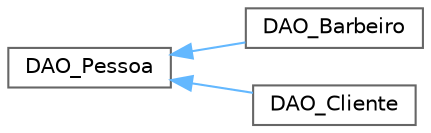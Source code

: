 digraph "Graphical Class Hierarchy"
{
 // LATEX_PDF_SIZE
  bgcolor="transparent";
  edge [fontname=Helvetica,fontsize=10,labelfontname=Helvetica,labelfontsize=10];
  node [fontname=Helvetica,fontsize=10,shape=box,height=0.2,width=0.4];
  rankdir="LR";
  Node0 [id="Node000000",label="DAO_Pessoa",height=0.2,width=0.4,color="grey40", fillcolor="white", style="filled",URL="$class_d_a_o___pessoa.html",tooltip=" "];
  Node0 -> Node1 [id="edge1_Node000000_Node000001",dir="back",color="steelblue1",style="solid",tooltip=" "];
  Node1 [id="Node000001",label="DAO_Barbeiro",height=0.2,width=0.4,color="grey40", fillcolor="white", style="filled",URL="$class_d_a_o___barbeiro.html",tooltip=" "];
  Node0 -> Node2 [id="edge2_Node000000_Node000002",dir="back",color="steelblue1",style="solid",tooltip=" "];
  Node2 [id="Node000002",label="DAO_Cliente",height=0.2,width=0.4,color="grey40", fillcolor="white", style="filled",URL="$class_d_a_o___cliente.html",tooltip=" "];
}
